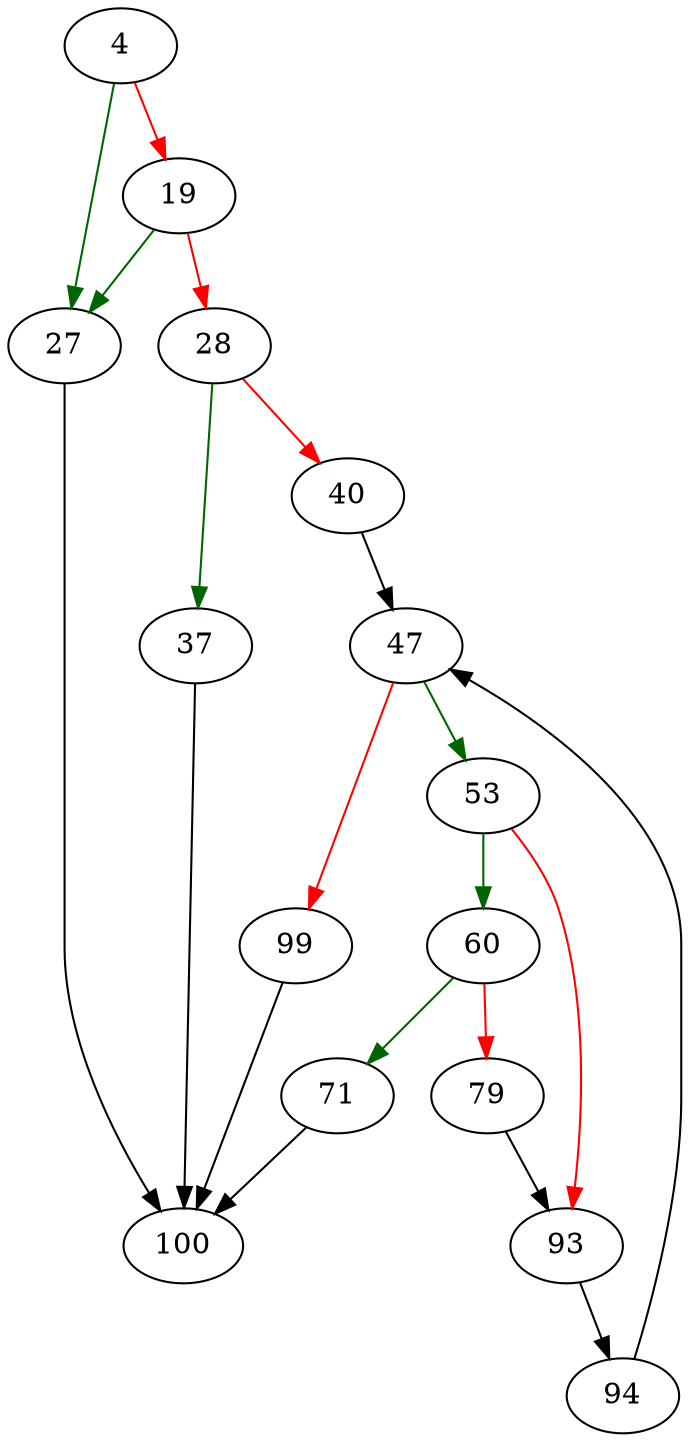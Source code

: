 strict digraph "sqlite3ResolveOrderGroupBy" {
	// Node definitions.
	4 [entry=true];
	27;
	19;
	28;
	100;
	37;
	40;
	47;
	53;
	99;
	60;
	93;
	71;
	79;
	94;

	// Edge definitions.
	4 -> 27 [
		color=darkgreen
		cond=true
	];
	4 -> 19 [
		color=red
		cond=false
	];
	27 -> 100;
	19 -> 27 [
		color=darkgreen
		cond=true
	];
	19 -> 28 [
		color=red
		cond=false
	];
	28 -> 37 [
		color=darkgreen
		cond=true
	];
	28 -> 40 [
		color=red
		cond=false
	];
	37 -> 100;
	40 -> 47;
	47 -> 53 [
		color=darkgreen
		cond=true
	];
	47 -> 99 [
		color=red
		cond=false
	];
	53 -> 60 [
		color=darkgreen
		cond=true
	];
	53 -> 93 [
		color=red
		cond=false
	];
	99 -> 100;
	60 -> 71 [
		color=darkgreen
		cond=true
	];
	60 -> 79 [
		color=red
		cond=false
	];
	93 -> 94;
	71 -> 100;
	79 -> 93;
	94 -> 47;
}